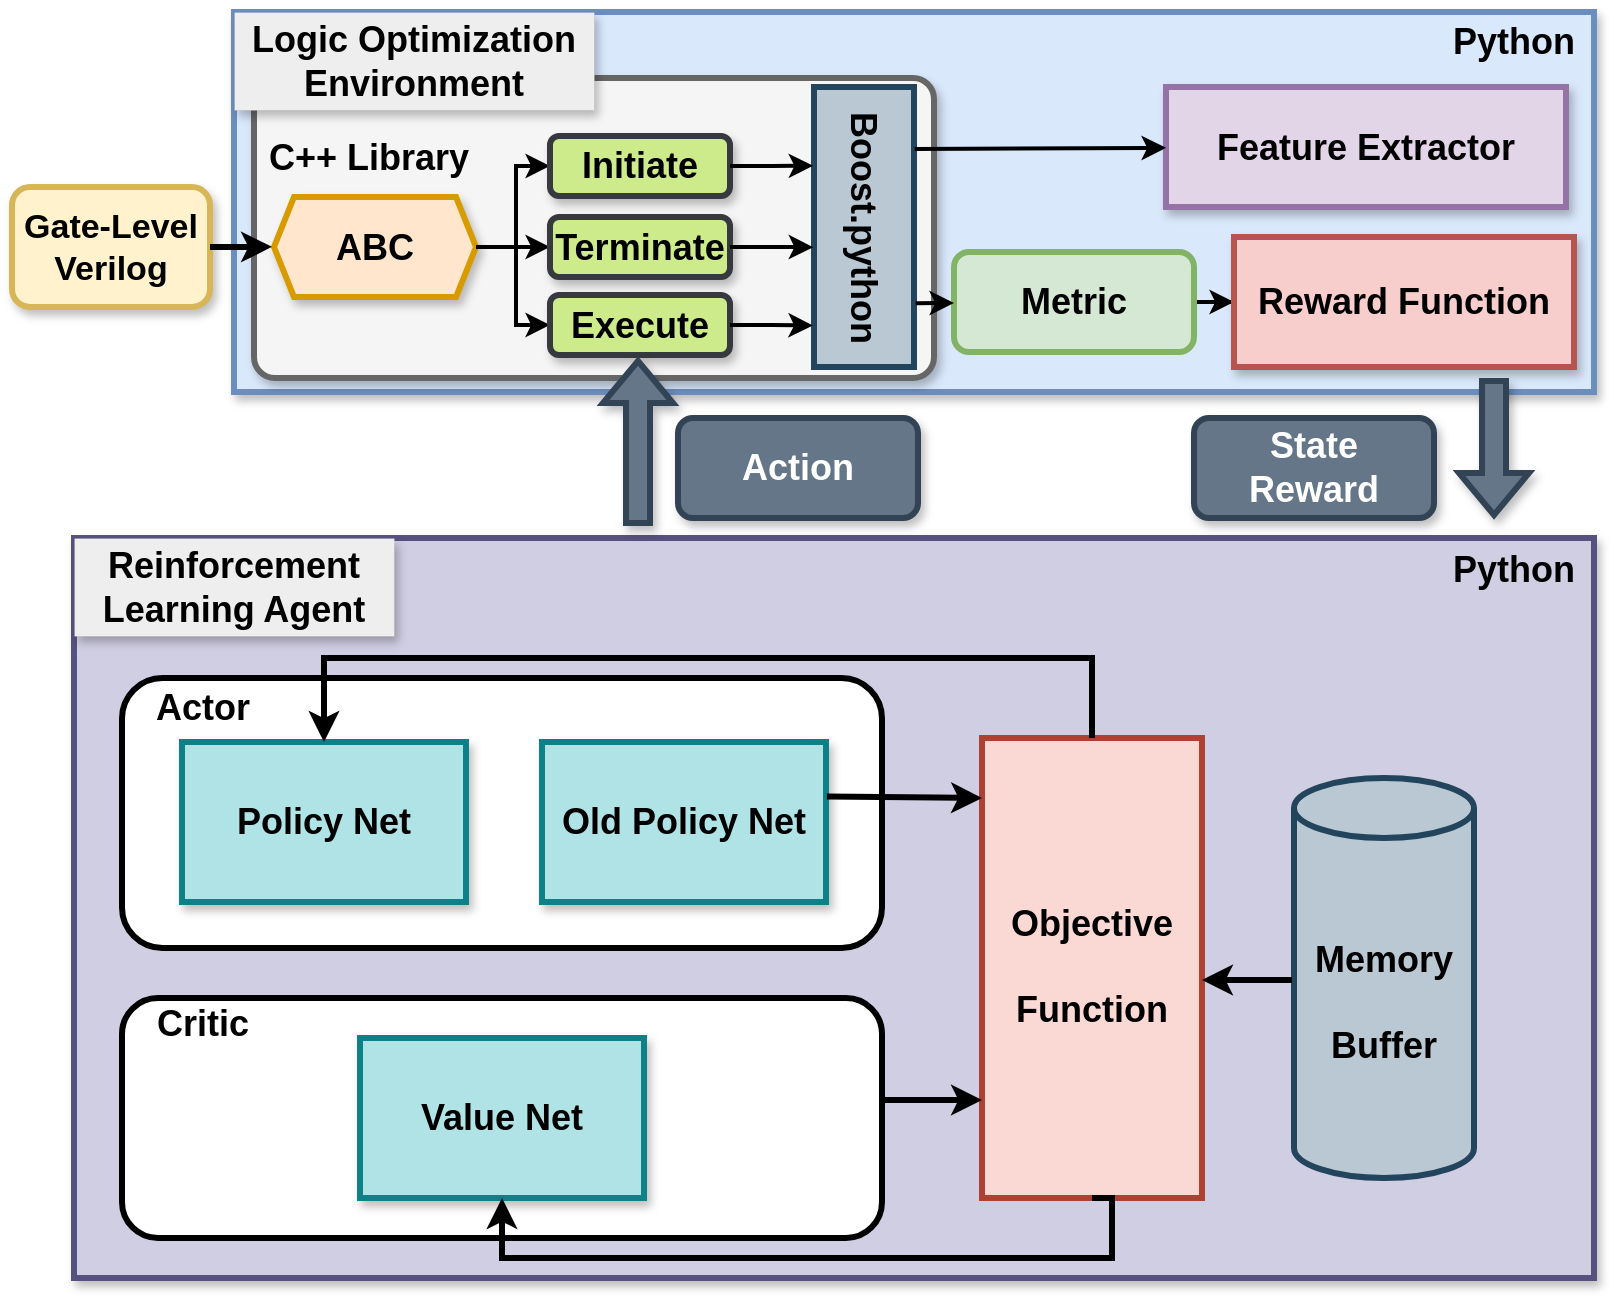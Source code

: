 <mxfile version="24.7.7">
  <diagram name="第 1 页" id="y6g35xjj4APtBhoC3D7p">
    <mxGraphModel dx="1631" dy="942" grid="1" gridSize="10" guides="1" tooltips="1" connect="1" arrows="1" fold="1" page="1" pageScale="1" pageWidth="850" pageHeight="700" math="0" shadow="0">
      <root>
        <mxCell id="0" />
        <mxCell id="1" parent="0" />
        <mxCell id="uOctNLvVrp7-WB9e10jX-1" value="&lt;b style=&quot;font-size: 17px;&quot;&gt;&lt;font style=&quot;font-size: 17px;&quot;&gt;Gate-&lt;/font&gt;&lt;/b&gt;&lt;b style=&quot;font-size: 17px; background-color: initial;&quot;&gt;Level&lt;/b&gt;&lt;div style=&quot;font-size: 17px;&quot;&gt;&lt;div&gt;&lt;b&gt;&lt;font style=&quot;font-size: 17px;&quot;&gt;Verilog&lt;/font&gt;&lt;/b&gt;&lt;/div&gt;&lt;/div&gt;" style="rounded=1;whiteSpace=wrap;html=1;fillColor=#fff2cc;strokeColor=#d6b656;strokeWidth=3;shadow=1;" parent="1" vertex="1">
          <mxGeometry x="49" y="114.5" width="99" height="60" as="geometry" />
        </mxCell>
        <mxCell id="uOctNLvVrp7-WB9e10jX-2" value="" style="rounded=0;whiteSpace=wrap;html=1;fillColor=#dae8fc;strokeColor=#6c8ebf;strokeWidth=3;shadow=1;" parent="1" vertex="1">
          <mxGeometry x="160" y="27" width="680" height="190" as="geometry" />
        </mxCell>
        <mxCell id="uOctNLvVrp7-WB9e10jX-3" value="&lt;b style=&quot;&quot;&gt;&lt;font style=&quot;font-size: 18px;&quot;&gt;Feature Extractor&lt;/font&gt;&lt;/b&gt;" style="rounded=0;whiteSpace=wrap;html=1;fillColor=#e1d5e7;strokeColor=#9673a6;strokeWidth=3;shadow=1;" parent="1" vertex="1">
          <mxGeometry x="626" y="64.5" width="200" height="60" as="geometry" />
        </mxCell>
        <mxCell id="mRqJrL3Eu6v0HynvB5B--16" style="edgeStyle=orthogonalEdgeStyle;rounded=0;orthogonalLoop=1;jettySize=auto;html=1;entryX=0;entryY=0.5;entryDx=0;entryDy=0;strokeWidth=2;" parent="1" source="uOctNLvVrp7-WB9e10jX-5" target="uOctNLvVrp7-WB9e10jX-6" edge="1">
          <mxGeometry relative="1" as="geometry" />
        </mxCell>
        <mxCell id="uOctNLvVrp7-WB9e10jX-5" value="&lt;font size=&quot;1&quot; style=&quot;&quot;&gt;&lt;b style=&quot;font-size: 18px;&quot;&gt;Metric&lt;/b&gt;&lt;/font&gt;" style="rounded=1;whiteSpace=wrap;html=1;fillColor=#d5e8d4;strokeColor=#82b366;strokeWidth=3;" parent="1" vertex="1">
          <mxGeometry x="520" y="147" width="120" height="50" as="geometry" />
        </mxCell>
        <mxCell id="uOctNLvVrp7-WB9e10jX-6" value="&lt;b style=&quot;&quot;&gt;&lt;font style=&quot;font-size: 18px;&quot;&gt;Reward Function&lt;/font&gt;&lt;/b&gt;" style="rounded=0;whiteSpace=wrap;html=1;fillColor=#f8cecc;strokeColor=#b85450;strokeWidth=3;shadow=1;" parent="1" vertex="1">
          <mxGeometry x="660" y="139.5" width="170" height="65" as="geometry" />
        </mxCell>
        <mxCell id="uOctNLvVrp7-WB9e10jX-16" value="&lt;font size=&quot;1&quot; style=&quot;&quot;&gt;&lt;b style=&quot;font-size: 18px;&quot;&gt;Action&lt;/b&gt;&lt;/font&gt;&lt;span style=&quot;color: rgba(0, 0, 0, 0); font-family: monospace; font-size: 0px; text-align: start; text-wrap: nowrap;&quot;&gt;%3CmxGraphModel%3E%3Croot%3E%3CmxCell%20id%3D%220%22%2F%3E%3CmxCell%20id%3D%221%22%20parent%3D%220%22%2F%3E%3CmxCell%20id%3D%222%22%20value%3D%22%26lt%3Bfont%20size%3D%26quot%3B1%26quot%3B%20style%3D%26quot%3B%26quot%3B%26gt%3B%26lt%3Bb%20style%3D%26quot%3Bfont-size%3A%2018px%3B%26quot%3B%26gt%3BMetric%26lt%3B%2Fb%26gt%3B%26lt%3B%2Ffont%26gt%3B%22%20style%3D%22rounded%3D1%3BwhiteSpace%3Dwrap%3Bhtml%3D1%3BfillColor%3D%23dae8fc%3BstrokeColor%3D%236c8ebf%3BstrokeWidth%3D3%3B%22%20vertex%3D%221%22%20parent%3D%221%22%3E%3CmxGeometry%20x%3D%22340%22%20y%3D%22130%22%20width%3D%22120%22%20height%3D%2250%22%20as%3D%22geometry%22%2F%3E%3C%2FmxCell%3E%3C%2Froot%3E%3C%2FmxGraphModel%3E&lt;/span&gt;" style="rounded=1;whiteSpace=wrap;html=1;fillColor=#647687;strokeColor=#314354;strokeWidth=3;fontColor=#ffffff;shadow=1;" parent="1" vertex="1">
          <mxGeometry x="382" y="230" width="120" height="50" as="geometry" />
        </mxCell>
        <mxCell id="uOctNLvVrp7-WB9e10jX-17" value="&lt;span style=&quot;font-size: 18px;&quot;&gt;&lt;b&gt;State&lt;/b&gt;&lt;/span&gt;&lt;div&gt;&lt;span style=&quot;font-size: 18px;&quot;&gt;&lt;b&gt;Reward&lt;/b&gt;&lt;/span&gt;&lt;/div&gt;" style="rounded=1;whiteSpace=wrap;html=1;fillColor=#647687;strokeColor=#314354;strokeWidth=3;fontColor=#ffffff;shadow=1;" parent="1" vertex="1">
          <mxGeometry x="640" y="230" width="120" height="50" as="geometry" />
        </mxCell>
        <mxCell id="uOctNLvVrp7-WB9e10jX-19" value="" style="shape=flexArrow;endArrow=classic;html=1;rounded=0;strokeWidth=3;fillColor=#647687;strokeColor=#314354;shadow=1;" parent="1" edge="1">
          <mxGeometry width="50" height="50" relative="1" as="geometry">
            <mxPoint x="790" y="210" as="sourcePoint" />
            <mxPoint x="790" y="280" as="targetPoint" />
          </mxGeometry>
        </mxCell>
        <mxCell id="uOctNLvVrp7-WB9e10jX-21" value="" style="rounded=0;whiteSpace=wrap;html=1;fillColor=#d0cee2;strokeColor=#56517e;strokeWidth=3;shadow=1;" parent="1" vertex="1">
          <mxGeometry x="80" y="290" width="760" height="370" as="geometry" />
        </mxCell>
        <mxCell id="uOctNLvVrp7-WB9e10jX-23" value="&lt;font size=&quot;1&quot; style=&quot;&quot;&gt;&lt;b style=&quot;font-size: 18px;&quot;&gt;Reinforcement Learning Agent&lt;/b&gt;&lt;/font&gt;" style="text;html=1;align=center;verticalAlign=middle;whiteSpace=wrap;rounded=0;fillColor=#eeeeee;strokeColor=#36393d;strokeWidth=0;shadow=1;" parent="1" vertex="1">
          <mxGeometry x="80" y="290" width="160" height="49" as="geometry" />
        </mxCell>
        <mxCell id="uOctNLvVrp7-WB9e10jX-24" value="" style="rounded=1;whiteSpace=wrap;html=1;strokeWidth=3;" parent="1" vertex="1">
          <mxGeometry x="104" y="360" width="380" height="135" as="geometry" />
        </mxCell>
        <mxCell id="uOctNLvVrp7-WB9e10jX-27" value="&lt;b style=&quot;&quot;&gt;&lt;font style=&quot;font-size: 18px;&quot;&gt;Policy Net&lt;/font&gt;&lt;/b&gt;" style="rounded=0;whiteSpace=wrap;html=1;fillColor=#b0e3e6;strokeColor=#0e8088;strokeWidth=3;shadow=1;" parent="1" vertex="1">
          <mxGeometry x="134" y="392" width="142" height="80" as="geometry" />
        </mxCell>
        <mxCell id="uOctNLvVrp7-WB9e10jX-28" value="&lt;b style=&quot;&quot;&gt;&lt;font style=&quot;font-size: 18px;&quot;&gt;Old Policy Net&lt;/font&gt;&lt;/b&gt;" style="rounded=0;whiteSpace=wrap;html=1;fillColor=#b0e3e6;strokeColor=#0e8088;strokeWidth=3;shadow=1;" parent="1" vertex="1">
          <mxGeometry x="314" y="392" width="142" height="80" as="geometry" />
        </mxCell>
        <mxCell id="uOctNLvVrp7-WB9e10jX-29" value="&lt;font style=&quot;font-size: 18px;&quot;&gt;&lt;b&gt;Objective&lt;/b&gt;&lt;/font&gt;&lt;div style=&quot;font-size: 18px;&quot;&gt;&lt;font style=&quot;font-size: 18px;&quot;&gt;&lt;b&gt;&lt;br&gt;&lt;/b&gt;&lt;/font&gt;&lt;/div&gt;&lt;div style=&quot;font-size: 18px;&quot;&gt;&lt;font style=&quot;font-size: 18px;&quot;&gt;&lt;b&gt;Function&lt;/b&gt;&lt;/font&gt;&lt;/div&gt;" style="rounded=0;whiteSpace=wrap;html=1;fillColor=#fad9d5;strokeColor=#ae4132;strokeWidth=3;" parent="1" vertex="1">
          <mxGeometry x="534" y="390" width="110" height="230" as="geometry" />
        </mxCell>
        <mxCell id="uOctNLvVrp7-WB9e10jX-30" value="" style="rounded=1;whiteSpace=wrap;html=1;strokeWidth=3;" parent="1" vertex="1">
          <mxGeometry x="104" y="520" width="380" height="120" as="geometry" />
        </mxCell>
        <mxCell id="uOctNLvVrp7-WB9e10jX-31" value="&lt;b style=&quot;&quot;&gt;&lt;font style=&quot;font-size: 18px;&quot;&gt;Value Net&lt;/font&gt;&lt;/b&gt;" style="rounded=0;whiteSpace=wrap;html=1;fillColor=#b0e3e6;strokeColor=#0e8088;strokeWidth=3;shadow=1;" parent="1" vertex="1">
          <mxGeometry x="223" y="540" width="142" height="80" as="geometry" />
        </mxCell>
        <mxCell id="uOctNLvVrp7-WB9e10jX-32" value="&lt;font style=&quot;font-size: 18px;&quot;&gt;&lt;b&gt;Memory&lt;/b&gt;&lt;/font&gt;&lt;div style=&quot;font-size: 18px;&quot;&gt;&lt;font style=&quot;font-size: 18px;&quot;&gt;&lt;b&gt;&lt;br&gt;&lt;/b&gt;&lt;/font&gt;&lt;/div&gt;&lt;div style=&quot;font-size: 18px;&quot;&gt;&lt;font style=&quot;font-size: 18px;&quot;&gt;&lt;b&gt;Buffer&lt;/b&gt;&lt;/font&gt;&lt;/div&gt;" style="shape=cylinder3;whiteSpace=wrap;html=1;boundedLbl=1;backgroundOutline=1;size=15;fillColor=#bac8d3;strokeColor=#23445d;strokeWidth=3;" parent="1" vertex="1">
          <mxGeometry x="690" y="410" width="90" height="200" as="geometry" />
        </mxCell>
        <mxCell id="uOctNLvVrp7-WB9e10jX-33" value="&lt;span style=&quot;font-size: 18px;&quot;&gt;&lt;b&gt;Actor&lt;/b&gt;&lt;/span&gt;" style="text;html=1;align=center;verticalAlign=middle;whiteSpace=wrap;rounded=0;" parent="1" vertex="1">
          <mxGeometry x="104" y="360" width="81" height="30" as="geometry" />
        </mxCell>
        <mxCell id="uOctNLvVrp7-WB9e10jX-34" value="&lt;span style=&quot;font-size: 18px;&quot;&gt;&lt;b&gt;Critic&lt;/b&gt;&lt;/span&gt;" style="text;html=1;align=center;verticalAlign=middle;whiteSpace=wrap;rounded=0;" parent="1" vertex="1">
          <mxGeometry x="104" y="518" width="81" height="30" as="geometry" />
        </mxCell>
        <mxCell id="uOctNLvVrp7-WB9e10jX-35" value="" style="endArrow=classic;html=1;rounded=0;strokeWidth=3;entryX=-0.004;entryY=0.225;entryDx=0;entryDy=0;entryPerimeter=0;exitX=1.003;exitY=0.341;exitDx=0;exitDy=0;exitPerimeter=0;" parent="1" source="uOctNLvVrp7-WB9e10jX-28" edge="1">
          <mxGeometry width="50" height="50" relative="1" as="geometry">
            <mxPoint x="486" y="420" as="sourcePoint" />
            <mxPoint x="534" y="420" as="targetPoint" />
          </mxGeometry>
        </mxCell>
        <mxCell id="uOctNLvVrp7-WB9e10jX-36" value="" style="endArrow=classic;html=1;rounded=0;strokeWidth=3;entryX=-0.004;entryY=0.225;entryDx=0;entryDy=0;entryPerimeter=0;" parent="1" edge="1">
          <mxGeometry width="50" height="50" relative="1" as="geometry">
            <mxPoint x="484" y="571" as="sourcePoint" />
            <mxPoint x="534" y="571" as="targetPoint" />
          </mxGeometry>
        </mxCell>
        <mxCell id="uOctNLvVrp7-WB9e10jX-37" value="" style="endArrow=classic;html=1;rounded=0;strokeWidth=3;exitX=0.5;exitY=0;exitDx=0;exitDy=0;edgeStyle=orthogonalEdgeStyle;" parent="1" source="uOctNLvVrp7-WB9e10jX-29" target="uOctNLvVrp7-WB9e10jX-27" edge="1">
          <mxGeometry width="50" height="50" relative="1" as="geometry">
            <mxPoint x="466" y="429" as="sourcePoint" />
            <mxPoint x="544" y="430" as="targetPoint" />
            <Array as="points">
              <mxPoint x="589" y="350" />
              <mxPoint x="205" y="350" />
            </Array>
          </mxGeometry>
        </mxCell>
        <mxCell id="uOctNLvVrp7-WB9e10jX-38" value="" style="endArrow=classic;html=1;rounded=0;strokeWidth=3;exitX=0.5;exitY=1;exitDx=0;exitDy=0;edgeStyle=orthogonalEdgeStyle;entryX=0.5;entryY=1;entryDx=0;entryDy=0;" parent="1" source="uOctNLvVrp7-WB9e10jX-29" target="uOctNLvVrp7-WB9e10jX-31" edge="1">
          <mxGeometry width="50" height="50" relative="1" as="geometry">
            <mxPoint x="599" y="400" as="sourcePoint" />
            <mxPoint x="215" y="402" as="targetPoint" />
            <Array as="points">
              <mxPoint x="599" y="620" />
              <mxPoint x="599" y="650" />
              <mxPoint x="294" y="650" />
            </Array>
          </mxGeometry>
        </mxCell>
        <mxCell id="uOctNLvVrp7-WB9e10jX-39" value="" style="endArrow=classic;html=1;rounded=0;strokeWidth=3;entryX=-0.004;entryY=0.225;entryDx=0;entryDy=0;entryPerimeter=0;" parent="1" edge="1">
          <mxGeometry width="50" height="50" relative="1" as="geometry">
            <mxPoint x="689" y="511" as="sourcePoint" />
            <mxPoint x="644" y="511" as="targetPoint" />
          </mxGeometry>
        </mxCell>
        <mxCell id="mRqJrL3Eu6v0HynvB5B--1" value="" style="rounded=1;whiteSpace=wrap;html=1;fillColor=#f5f5f5;fontColor=#333333;strokeColor=#666666;strokeWidth=3;shadow=1;arcSize=7;" parent="1" vertex="1">
          <mxGeometry x="170" y="60" width="340" height="150" as="geometry" />
        </mxCell>
        <mxCell id="Z6-IWBhORdnSb49iaQ7a-1" value="&lt;b style=&quot;font-size: 18px;&quot;&gt;Logic Optimization&lt;/b&gt;&lt;div&gt;&lt;font size=&quot;1&quot;&gt;&lt;b style=&quot;font-size: 18px;&quot;&gt;Environment&lt;/b&gt;&lt;/font&gt;&lt;/div&gt;" style="text;html=1;align=center;verticalAlign=middle;whiteSpace=wrap;rounded=0;fillColor=#eeeeee;strokeColor=#36393d;strokeWidth=0;shadow=1;" parent="1" vertex="1">
          <mxGeometry x="160" y="27" width="180" height="49" as="geometry" />
        </mxCell>
        <mxCell id="mRqJrL3Eu6v0HynvB5B--13" style="edgeStyle=orthogonalEdgeStyle;rounded=0;orthogonalLoop=1;jettySize=auto;html=1;entryX=0;entryY=0.5;entryDx=0;entryDy=0;strokeWidth=2;" parent="1" source="uOctNLvVrp7-WB9e10jX-4" target="mRqJrL3Eu6v0HynvB5B--8" edge="1">
          <mxGeometry relative="1" as="geometry" />
        </mxCell>
        <mxCell id="mRqJrL3Eu6v0HynvB5B--14" style="edgeStyle=orthogonalEdgeStyle;rounded=0;orthogonalLoop=1;jettySize=auto;html=1;entryX=0;entryY=0.5;entryDx=0;entryDy=0;strokeWidth=2;" parent="1" source="uOctNLvVrp7-WB9e10jX-4" target="mRqJrL3Eu6v0HynvB5B--11" edge="1">
          <mxGeometry relative="1" as="geometry" />
        </mxCell>
        <mxCell id="uOctNLvVrp7-WB9e10jX-4" value="&lt;span style=&quot;font-size: 18px;&quot;&gt;&lt;b&gt;ABC&lt;/b&gt;&lt;/span&gt;" style="shape=hexagon;perimeter=hexagonPerimeter2;whiteSpace=wrap;html=1;fixedSize=1;fillColor=#ffe6cc;strokeColor=#d79b00;strokeWidth=3;shadow=1;rounded=0;size=10;" parent="1" vertex="1">
          <mxGeometry x="180" y="119.5" width="101" height="50" as="geometry" />
        </mxCell>
        <mxCell id="mRqJrL3Eu6v0HynvB5B--2" value="&lt;font style=&quot;font-size: 18px;&quot;&gt;&lt;b&gt;C++ Library&lt;/b&gt;&lt;/font&gt;" style="text;html=1;align=center;verticalAlign=middle;whiteSpace=wrap;rounded=0;" parent="1" vertex="1">
          <mxGeometry x="175" y="84.5" width="105" height="30" as="geometry" />
        </mxCell>
        <mxCell id="mRqJrL3Eu6v0HynvB5B--3" value="&lt;font style=&quot;font-size: 18px;&quot;&gt;&lt;b&gt;Python&lt;/b&gt;&lt;/font&gt;" style="text;html=1;align=center;verticalAlign=middle;whiteSpace=wrap;rounded=0;" parent="1" vertex="1">
          <mxGeometry x="770" y="27" width="60" height="30" as="geometry" />
        </mxCell>
        <mxCell id="mRqJrL3Eu6v0HynvB5B--6" value="" style="group" parent="1" vertex="1" connectable="0">
          <mxGeometry x="450" y="64.5" width="50" height="140" as="geometry" />
        </mxCell>
        <mxCell id="mRqJrL3Eu6v0HynvB5B--4" value="&lt;div style=&quot;&quot;&gt;&lt;br&gt;&lt;/div&gt;" style="rounded=0;whiteSpace=wrap;html=1;fillColor=#bac8d3;strokeColor=#23445d;strokeWidth=3;align=center;" parent="mRqJrL3Eu6v0HynvB5B--6" vertex="1">
          <mxGeometry width="50" height="140" as="geometry" />
        </mxCell>
        <mxCell id="mRqJrL3Eu6v0HynvB5B--5" value="&lt;b style=&quot;font-size: 18px;&quot;&gt;Boost.python&lt;/b&gt;" style="text;html=1;align=center;verticalAlign=middle;whiteSpace=wrap;rounded=0;direction=south;rotation=90;" parent="mRqJrL3Eu6v0HynvB5B--6" vertex="1">
          <mxGeometry x="-32.5" y="57.5" width="115" height="25" as="geometry" />
        </mxCell>
        <mxCell id="mRqJrL3Eu6v0HynvB5B--12" style="edgeStyle=orthogonalEdgeStyle;rounded=0;orthogonalLoop=1;jettySize=auto;html=1;entryX=1;entryY=0.5;entryDx=0;entryDy=0;startArrow=classic;startFill=1;endArrow=none;endFill=0;strokeWidth=2;" parent="1" source="mRqJrL3Eu6v0HynvB5B--7" target="uOctNLvVrp7-WB9e10jX-4" edge="1">
          <mxGeometry relative="1" as="geometry">
            <Array as="points">
              <mxPoint x="301" y="104" />
              <mxPoint x="301" y="145" />
            </Array>
          </mxGeometry>
        </mxCell>
        <mxCell id="mRqJrL3Eu6v0HynvB5B--7" value="&lt;b style=&quot;font-size: 18px;&quot;&gt;Initiate&lt;/b&gt;" style="rounded=1;whiteSpace=wrap;html=1;fillColor=#cdeb8b;strokeColor=#36393d;strokeWidth=3;shadow=1;" parent="1" vertex="1">
          <mxGeometry x="318" y="89" width="90" height="30" as="geometry" />
        </mxCell>
        <mxCell id="mRqJrL3Eu6v0HynvB5B--8" value="&lt;b style=&quot;font-size: 18px;&quot;&gt;Terminate&lt;/b&gt;" style="rounded=1;whiteSpace=wrap;html=1;fillColor=#cdeb8b;strokeColor=#36393d;strokeWidth=3;shadow=1;" parent="1" vertex="1">
          <mxGeometry x="318" y="129.5" width="90" height="30" as="geometry" />
        </mxCell>
        <mxCell id="mRqJrL3Eu6v0HynvB5B--11" value="&lt;b style=&quot;font-size: 18px;&quot;&gt;Execute&lt;/b&gt;" style="rounded=1;whiteSpace=wrap;html=1;fillColor=#cdeb8b;strokeColor=#36393d;strokeWidth=3;shadow=1;" parent="1" vertex="1">
          <mxGeometry x="318" y="168.5" width="90" height="30" as="geometry" />
        </mxCell>
        <mxCell id="mRqJrL3Eu6v0HynvB5B--17" style="rounded=0;orthogonalLoop=1;jettySize=auto;html=1;entryX=1.017;entryY=0.772;entryDx=0;entryDy=0;entryPerimeter=0;endArrow=none;endFill=0;startArrow=classic;startFill=1;strokeWidth=2;" parent="1" source="uOctNLvVrp7-WB9e10jX-5" target="mRqJrL3Eu6v0HynvB5B--4" edge="1">
          <mxGeometry relative="1" as="geometry" />
        </mxCell>
        <mxCell id="mRqJrL3Eu6v0HynvB5B--18" style="rounded=0;orthogonalLoop=1;jettySize=auto;html=1;entryX=1.007;entryY=0.221;entryDx=0;entryDy=0;entryPerimeter=0;strokeWidth=2;startArrow=classic;startFill=1;endArrow=none;endFill=0;" parent="1" source="uOctNLvVrp7-WB9e10jX-3" target="mRqJrL3Eu6v0HynvB5B--4" edge="1">
          <mxGeometry relative="1" as="geometry" />
        </mxCell>
        <mxCell id="mRqJrL3Eu6v0HynvB5B--20" style="edgeStyle=orthogonalEdgeStyle;rounded=0;orthogonalLoop=1;jettySize=auto;html=1;entryX=-0.008;entryY=0.281;entryDx=0;entryDy=0;entryPerimeter=0;strokeWidth=2;" parent="1" source="mRqJrL3Eu6v0HynvB5B--7" target="mRqJrL3Eu6v0HynvB5B--4" edge="1">
          <mxGeometry relative="1" as="geometry" />
        </mxCell>
        <mxCell id="mRqJrL3Eu6v0HynvB5B--21" style="edgeStyle=orthogonalEdgeStyle;rounded=0;orthogonalLoop=1;jettySize=auto;html=1;entryX=-0.008;entryY=0.572;entryDx=0;entryDy=0;entryPerimeter=0;strokeWidth=2;" parent="1" source="mRqJrL3Eu6v0HynvB5B--8" target="mRqJrL3Eu6v0HynvB5B--4" edge="1">
          <mxGeometry relative="1" as="geometry" />
        </mxCell>
        <mxCell id="mRqJrL3Eu6v0HynvB5B--22" style="edgeStyle=orthogonalEdgeStyle;rounded=0;orthogonalLoop=1;jettySize=auto;html=1;entryX=-0.011;entryY=0.852;entryDx=0;entryDy=0;entryPerimeter=0;strokeWidth=2;" parent="1" source="mRqJrL3Eu6v0HynvB5B--11" target="mRqJrL3Eu6v0HynvB5B--4" edge="1">
          <mxGeometry relative="1" as="geometry" />
        </mxCell>
        <mxCell id="mRqJrL3Eu6v0HynvB5B--23" value="&lt;font style=&quot;font-size: 18px;&quot;&gt;&lt;b&gt;Python&lt;/b&gt;&lt;/font&gt;" style="text;html=1;align=center;verticalAlign=middle;whiteSpace=wrap;rounded=0;" parent="1" vertex="1">
          <mxGeometry x="770" y="291" width="60" height="30" as="geometry" />
        </mxCell>
        <mxCell id="uOctNLvVrp7-WB9e10jX-20" value="" style="shape=flexArrow;endArrow=classic;html=1;rounded=0;strokeWidth=3;fillColor=#647687;strokeColor=#314354;shadow=1;" parent="1" edge="1">
          <mxGeometry width="50" height="50" relative="1" as="geometry">
            <mxPoint x="362" y="284" as="sourcePoint" />
            <mxPoint x="362" y="200" as="targetPoint" />
          </mxGeometry>
        </mxCell>
        <mxCell id="uOctNLvVrp7-WB9e10jX-7" value="" style="endArrow=classic;html=1;rounded=0;strokeWidth=3;entryX=-0.004;entryY=0.225;entryDx=0;entryDy=0;entryPerimeter=0;exitX=1;exitY=0.5;exitDx=0;exitDy=0;" parent="1" source="uOctNLvVrp7-WB9e10jX-1" edge="1">
          <mxGeometry width="50" height="50" relative="1" as="geometry">
            <mxPoint x="121" y="144" as="sourcePoint" />
            <mxPoint x="179.0" y="144.41" as="targetPoint" />
          </mxGeometry>
        </mxCell>
      </root>
    </mxGraphModel>
  </diagram>
</mxfile>
